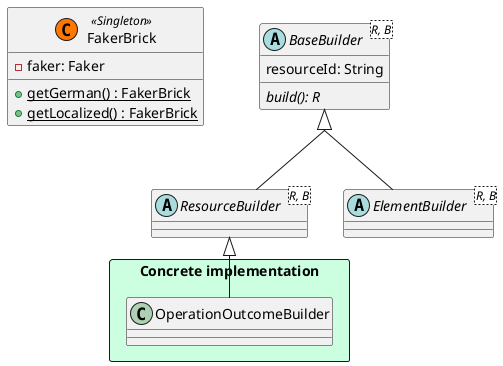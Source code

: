 @startuml
skinparam groupInheritance 2
skinparam packageStyle Frame
set namespaceSeparator none

skinparam component {
    BackgroundColor<<external>> #CCFFE0
    BorderColor<<external>> DarkGreen
}

class FakerBrick << (C,#FF7700) Singleton>> {
    -faker: Faker
    + {static} getGerman() : FakerBrick
    + {static} getLocalized() : FakerBrick
}

abstract class BaseBuilder<R, B> {
  resourceId: String
  {abstract} build(): R
}


abstract class ResourceBuilder<R, B> extends BaseBuilder
abstract class ElementBuilder<R, B> extends BaseBuilder

rectangle "Concrete implementation" #CCFFE0 {
    class OperationOutcomeBuilder extends ResourceBuilder
}
@enduml